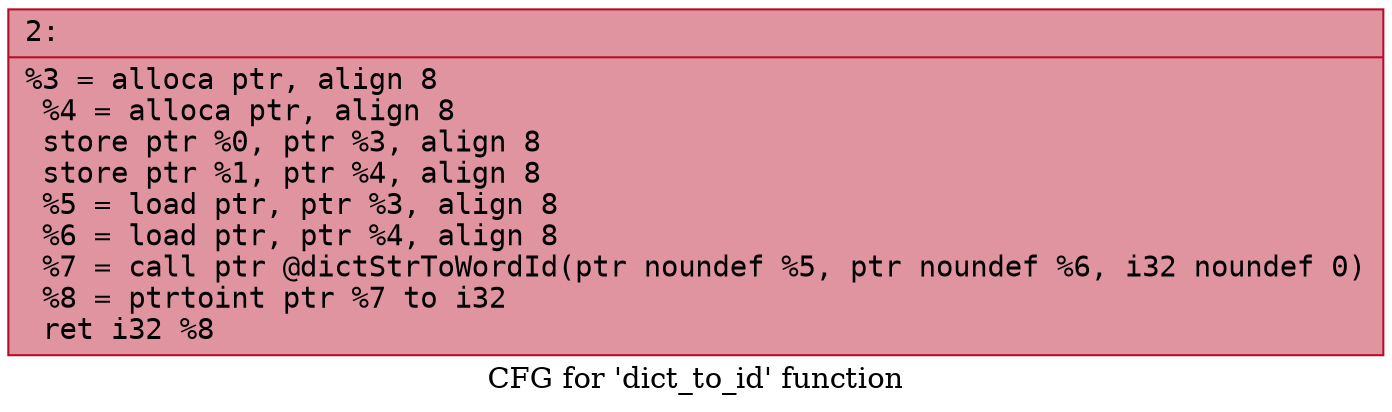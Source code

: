 digraph "CFG for 'dict_to_id' function" {
	label="CFG for 'dict_to_id' function";

	Node0x60000244ecb0 [shape=record,color="#b70d28ff", style=filled, fillcolor="#b70d2870" fontname="Courier",label="{2:\l|  %3 = alloca ptr, align 8\l  %4 = alloca ptr, align 8\l  store ptr %0, ptr %3, align 8\l  store ptr %1, ptr %4, align 8\l  %5 = load ptr, ptr %3, align 8\l  %6 = load ptr, ptr %4, align 8\l  %7 = call ptr @dictStrToWordId(ptr noundef %5, ptr noundef %6, i32 noundef 0)\l  %8 = ptrtoint ptr %7 to i32\l  ret i32 %8\l}"];
}
